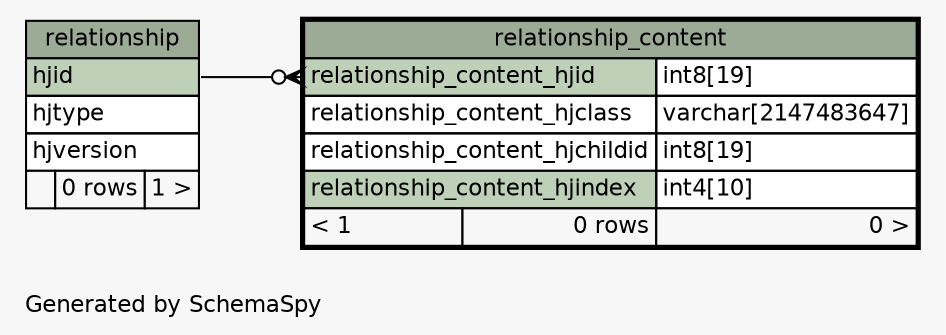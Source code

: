 // dot 2.38.0 on Windows 8.1 6.3
// SchemaSpy rev 590
digraph "oneDegreeRelationshipsDiagram" {
  graph [
    rankdir="RL"
    bgcolor="#f7f7f7"
    label="\nGenerated by SchemaSpy"
    labeljust="l"
    nodesep="0.18"
    ranksep="0.46"
    fontname="Helvetica"
    fontsize="11"
  ];
  node [
    fontname="Helvetica"
    fontsize="11"
    shape="plaintext"
  ];
  edge [
    arrowsize="0.8"
  ];
  "relationship_content":"relationship_content_hjid":w -> "relationship":"hjid":e [arrowhead=none dir=back arrowtail=crowodot];
  "relationship" [
    label=<
    <TABLE BORDER="0" CELLBORDER="1" CELLSPACING="0" BGCOLOR="#ffffff">
      <TR><TD COLSPAN="3" BGCOLOR="#9bab96" ALIGN="CENTER">relationship</TD></TR>
      <TR><TD PORT="hjid" COLSPAN="3" BGCOLOR="#bed1b8" ALIGN="LEFT">hjid</TD></TR>
      <TR><TD PORT="hjtype" COLSPAN="3" ALIGN="LEFT">hjtype</TD></TR>
      <TR><TD PORT="hjversion" COLSPAN="3" ALIGN="LEFT">hjversion</TD></TR>
      <TR><TD ALIGN="LEFT" BGCOLOR="#f7f7f7">  </TD><TD ALIGN="RIGHT" BGCOLOR="#f7f7f7">0 rows</TD><TD ALIGN="RIGHT" BGCOLOR="#f7f7f7">1 &gt;</TD></TR>
    </TABLE>>
    URL="relationship.html"
    tooltip="relationship"
  ];
  "relationship_content" [
    label=<
    <TABLE BORDER="2" CELLBORDER="1" CELLSPACING="0" BGCOLOR="#ffffff">
      <TR><TD COLSPAN="3" BGCOLOR="#9bab96" ALIGN="CENTER">relationship_content</TD></TR>
      <TR><TD PORT="relationship_content_hjid" COLSPAN="2" BGCOLOR="#bed1b8" ALIGN="LEFT">relationship_content_hjid</TD><TD PORT="relationship_content_hjid.type" ALIGN="LEFT">int8[19]</TD></TR>
      <TR><TD PORT="relationship_content_hjclass" COLSPAN="2" ALIGN="LEFT">relationship_content_hjclass</TD><TD PORT="relationship_content_hjclass.type" ALIGN="LEFT">varchar[2147483647]</TD></TR>
      <TR><TD PORT="relationship_content_hjchildid" COLSPAN="2" ALIGN="LEFT">relationship_content_hjchildid</TD><TD PORT="relationship_content_hjchildid.type" ALIGN="LEFT">int8[19]</TD></TR>
      <TR><TD PORT="relationship_content_hjindex" COLSPAN="2" BGCOLOR="#bed1b8" ALIGN="LEFT">relationship_content_hjindex</TD><TD PORT="relationship_content_hjindex.type" ALIGN="LEFT">int4[10]</TD></TR>
      <TR><TD ALIGN="LEFT" BGCOLOR="#f7f7f7">&lt; 1</TD><TD ALIGN="RIGHT" BGCOLOR="#f7f7f7">0 rows</TD><TD ALIGN="RIGHT" BGCOLOR="#f7f7f7">0 &gt;</TD></TR>
    </TABLE>>
    URL="relationship_content.html"
    tooltip="relationship_content"
  ];
}
